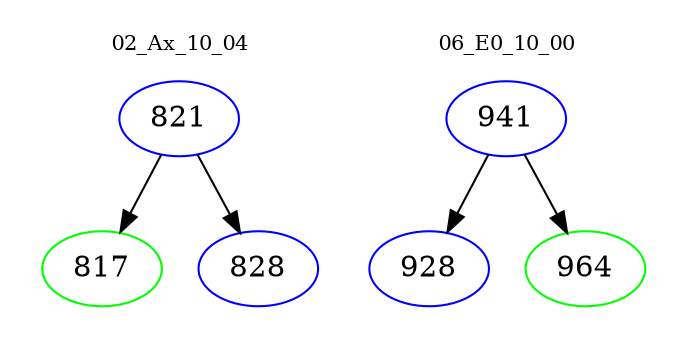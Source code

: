 digraph{
subgraph cluster_0 {
color = white
label = "02_Ax_10_04";
fontsize=10;
T0_821 [label="821", color="blue"]
T0_821 -> T0_817 [color="black"]
T0_817 [label="817", color="green"]
T0_821 -> T0_828 [color="black"]
T0_828 [label="828", color="blue"]
}
subgraph cluster_1 {
color = white
label = "06_E0_10_00";
fontsize=10;
T1_941 [label="941", color="blue"]
T1_941 -> T1_928 [color="black"]
T1_928 [label="928", color="blue"]
T1_941 -> T1_964 [color="black"]
T1_964 [label="964", color="green"]
}
}
